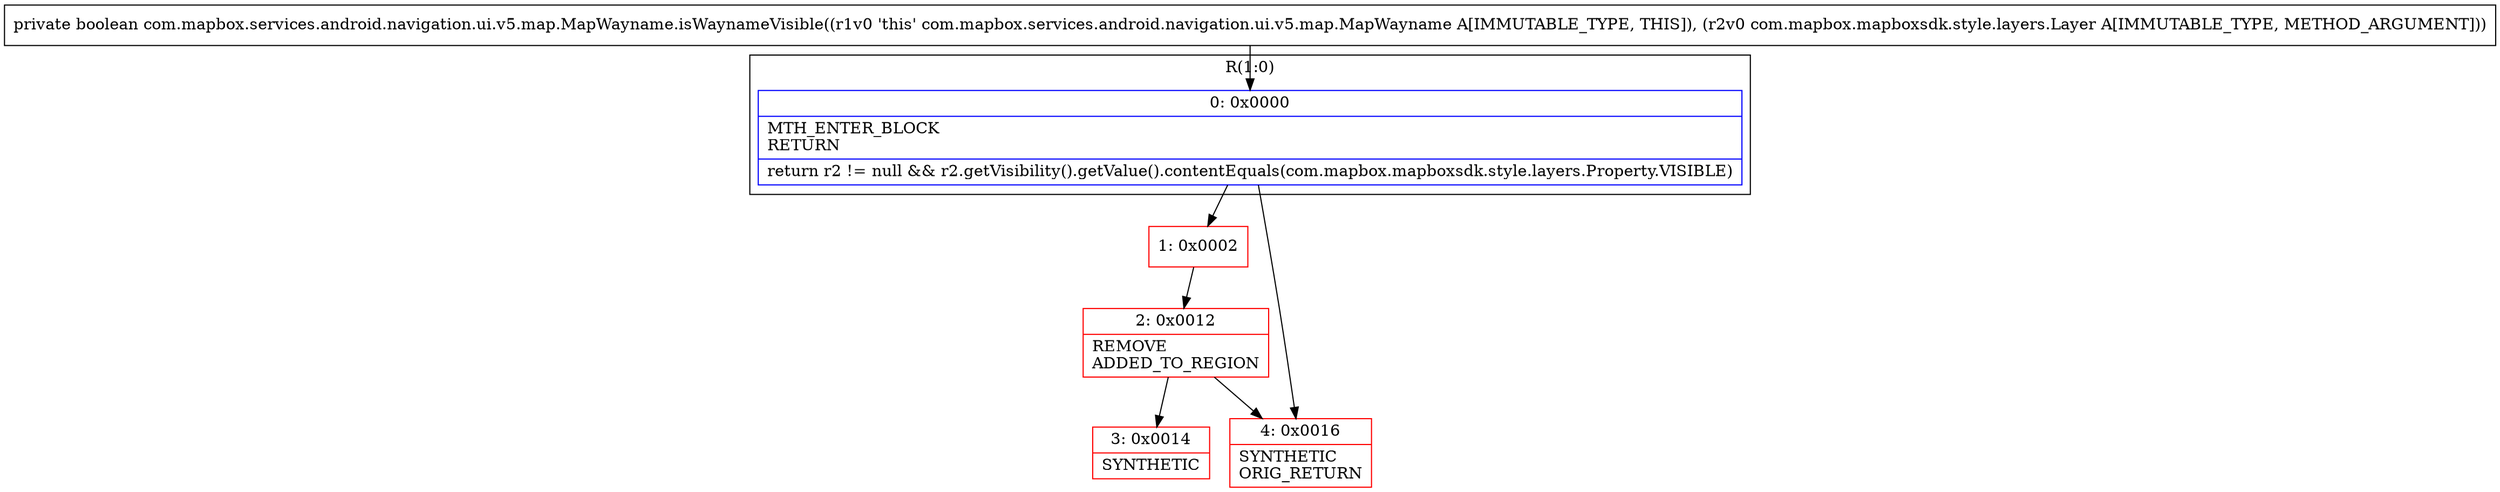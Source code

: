 digraph "CFG forcom.mapbox.services.android.navigation.ui.v5.map.MapWayname.isWaynameVisible(Lcom\/mapbox\/mapboxsdk\/style\/layers\/Layer;)Z" {
subgraph cluster_Region_560706667 {
label = "R(1:0)";
node [shape=record,color=blue];
Node_0 [shape=record,label="{0\:\ 0x0000|MTH_ENTER_BLOCK\lRETURN\l|return r2 != null && r2.getVisibility().getValue().contentEquals(com.mapbox.mapboxsdk.style.layers.Property.VISIBLE)\l}"];
}
Node_1 [shape=record,color=red,label="{1\:\ 0x0002}"];
Node_2 [shape=record,color=red,label="{2\:\ 0x0012|REMOVE\lADDED_TO_REGION\l}"];
Node_3 [shape=record,color=red,label="{3\:\ 0x0014|SYNTHETIC\l}"];
Node_4 [shape=record,color=red,label="{4\:\ 0x0016|SYNTHETIC\lORIG_RETURN\l}"];
MethodNode[shape=record,label="{private boolean com.mapbox.services.android.navigation.ui.v5.map.MapWayname.isWaynameVisible((r1v0 'this' com.mapbox.services.android.navigation.ui.v5.map.MapWayname A[IMMUTABLE_TYPE, THIS]), (r2v0 com.mapbox.mapboxsdk.style.layers.Layer A[IMMUTABLE_TYPE, METHOD_ARGUMENT])) }"];
MethodNode -> Node_0;
Node_0 -> Node_1;
Node_0 -> Node_4;
Node_1 -> Node_2;
Node_2 -> Node_3;
Node_2 -> Node_4;
}

